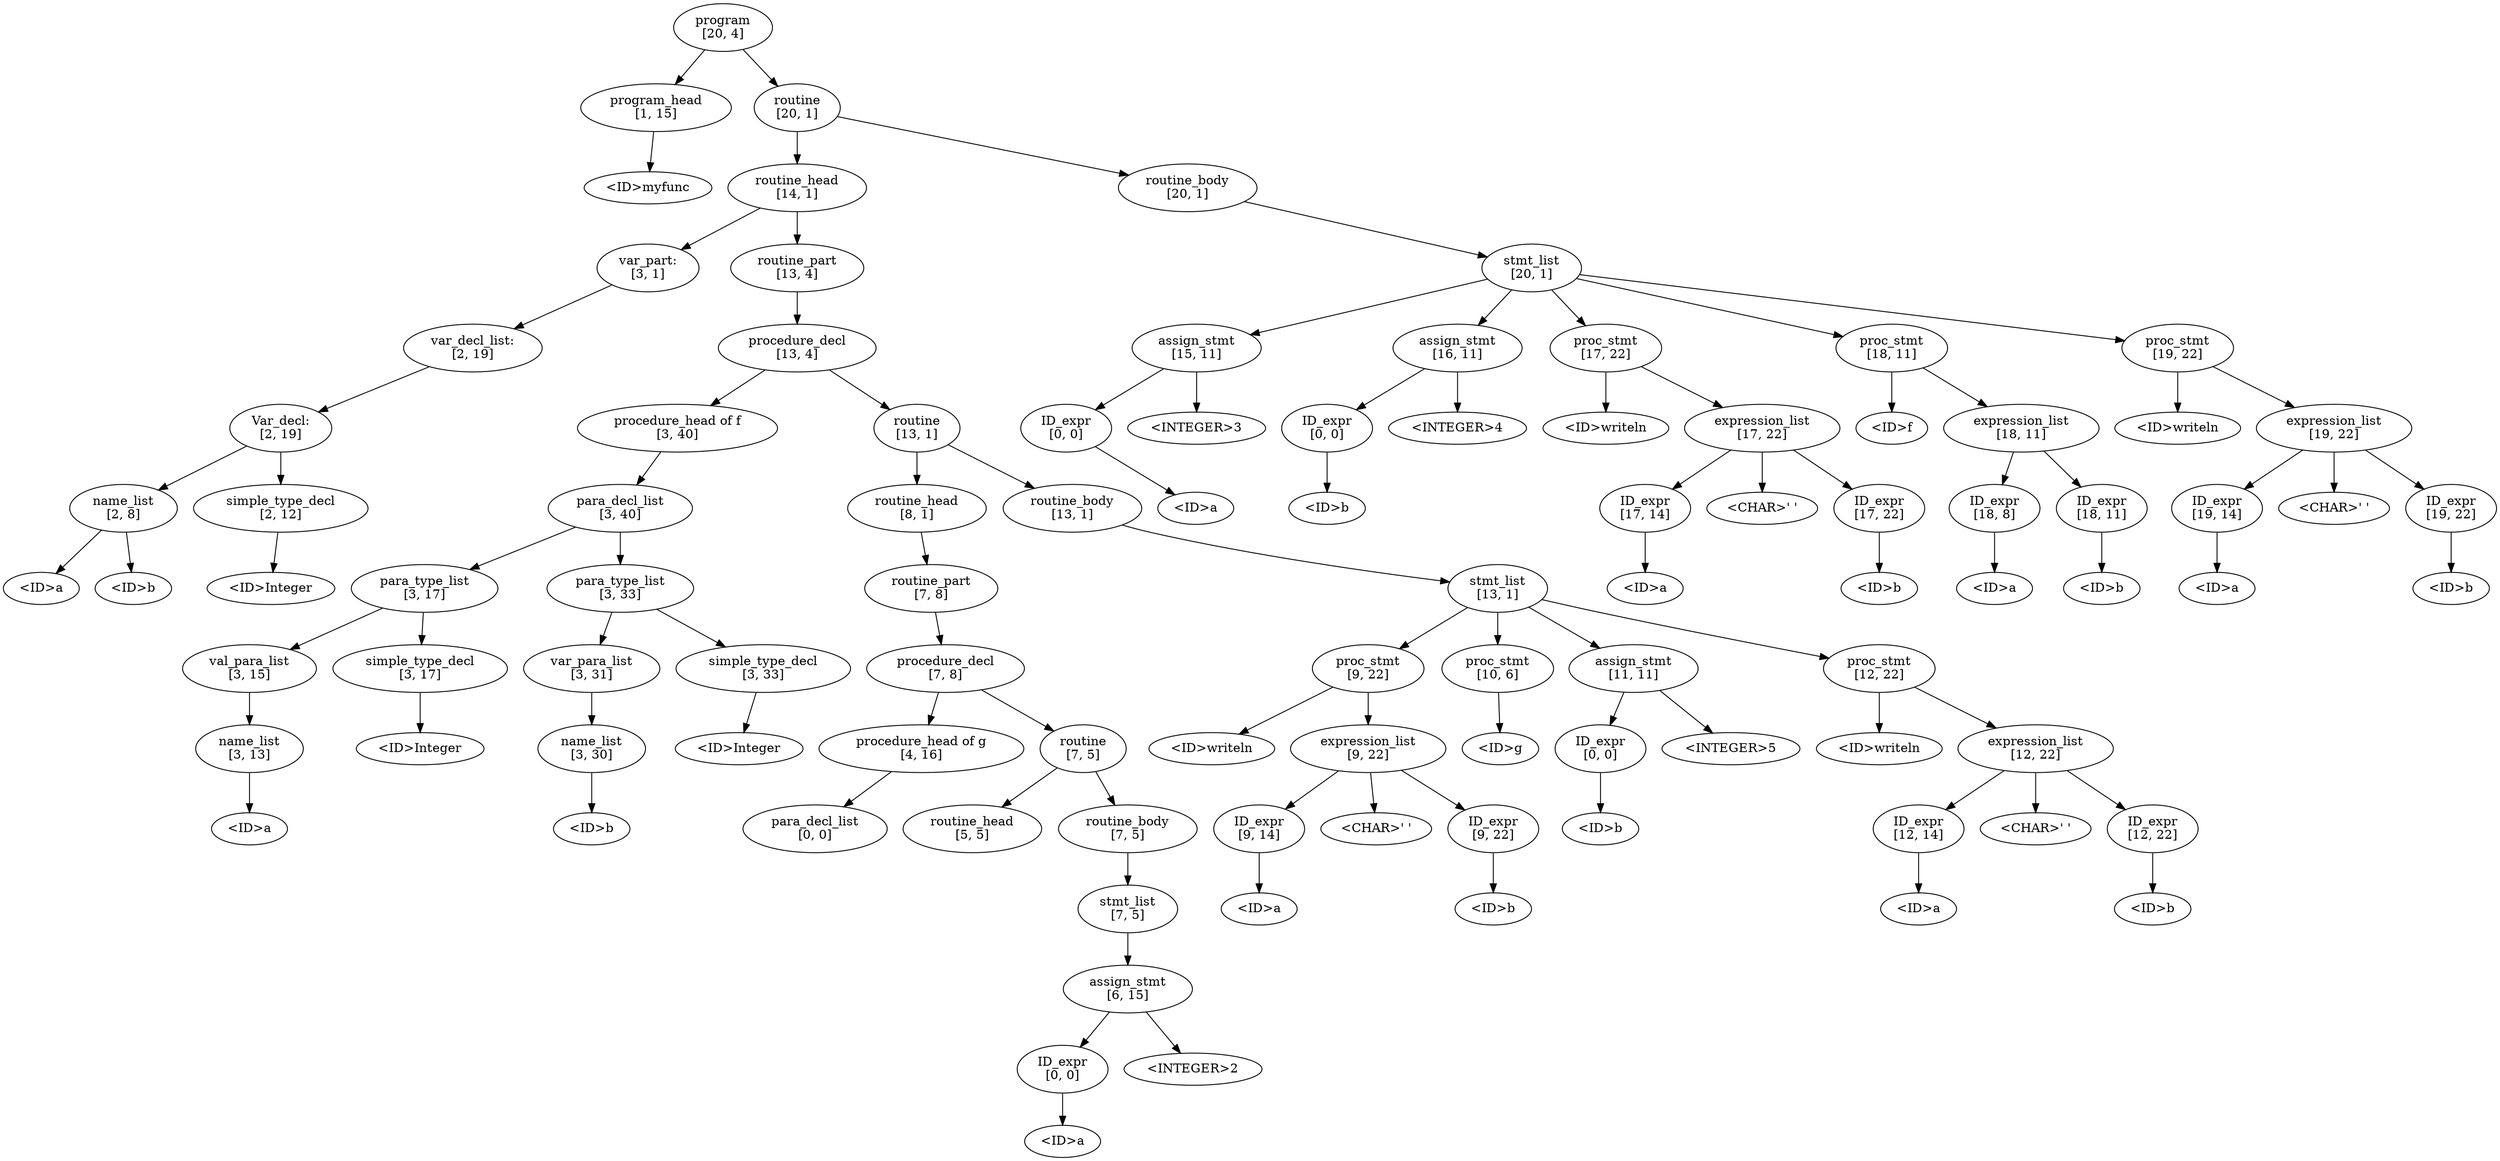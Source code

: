 digraph g {
	node_0->node_1;
	node_1->node_2;
	node_0->node_3;
	node_3->node_4;
	node_4->node_5;
	node_5->node_6;
	node_6->node_7;
	node_7->node_8;
	node_8->node_9;
	node_8->node_10;
	node_7->node_11;
	node_11->node_12;
	node_4->node_13;
	node_13->node_14;
	node_14->node_15;
	node_15->node_16;
	node_16->node_17;
	node_17->node_18;
	node_18->node_19;
	node_19->node_20;
	node_17->node_21;
	node_21->node_22;
	node_16->node_23;
	node_23->node_24;
	node_24->node_25;
	node_25->node_26;
	node_23->node_27;
	node_27->node_28;
	node_14->node_29;
	node_29->node_30;
	node_30->node_31;
	node_31->node_32;
	node_32->node_33;
	node_33->node_34;
	node_32->node_35;
	node_35->node_36;
	node_35->node_37;
	node_37->node_38;
	node_38->node_39;
	node_39->node_40;
	node_40->node_41;
	node_39->node_42;
	node_29->node_43;
	node_43->node_44;
	node_44->node_45;
	node_45->node_46;
	node_45->node_47;
	node_47->node_48;
	node_48->node_49;
	node_47->node_50;
	node_47->node_51;
	node_51->node_52;
	node_44->node_53;
	node_53->node_54;
	node_44->node_55;
	node_55->node_56;
	node_56->node_57;
	node_55->node_58;
	node_44->node_59;
	node_59->node_60;
	node_59->node_61;
	node_61->node_62;
	node_62->node_63;
	node_61->node_64;
	node_61->node_65;
	node_65->node_66;
	node_3->node_67;
	node_67->node_68;
	node_68->node_69;
	node_69->node_70;
	node_70->node_71;
	node_69->node_72;
	node_68->node_73;
	node_73->node_74;
	node_74->node_75;
	node_73->node_76;
	node_68->node_77;
	node_77->node_78;
	node_77->node_79;
	node_79->node_80;
	node_80->node_81;
	node_79->node_82;
	node_79->node_83;
	node_83->node_84;
	node_68->node_85;
	node_85->node_86;
	node_85->node_87;
	node_87->node_88;
	node_88->node_89;
	node_87->node_90;
	node_90->node_91;
	node_68->node_92;
	node_92->node_93;
	node_92->node_94;
	node_94->node_95;
	node_95->node_96;
	node_94->node_97;
	node_94->node_98;
	node_98->node_99;
	node_0[label="program\n[20, 4]"];
	node_1[label="program_head\n[1, 15]"];
	node_2[label="<ID>myfunc"];
	node_3[label="routine\n[20, 1]"];
	node_4[label="routine_head\n[14, 1]"];
	node_5[label="var_part:\n[3, 1]"];
	node_6[label="var_decl_list:\n[2, 19]"];
	node_7[label="Var_decl:\n[2, 19]"];
	node_8[label="name_list\n[2, 8]"];
	node_9[label="<ID>a"];
	node_10[label="<ID>b"];
	node_11[label="simple_type_decl\n[2, 12]"];
	node_12[label="<ID>Integer"];
	node_13[label="routine_part\n[13, 4]"];
	node_14[label="procedure_decl\n[13, 4]"];
	node_15[label="procedure_head of f\n[3, 40]"];
	node_16[label="para_decl_list\n[3, 40]"];
	node_17[label="para_type_list\n[3, 17]"];
	node_18[label="val_para_list\n[3, 15]"];
	node_19[label="name_list\n[3, 13]"];
	node_20[label="<ID>a"];
	node_21[label="simple_type_decl\n[3, 17]"];
	node_22[label="<ID>Integer"];
	node_23[label="para_type_list\n[3, 33]"];
	node_24[label="var_para_list\n[3, 31]"];
	node_25[label="name_list\n[3, 30]"];
	node_26[label="<ID>b"];
	node_27[label="simple_type_decl\n[3, 33]"];
	node_28[label="<ID>Integer"];
	node_29[label="routine\n[13, 1]"];
	node_30[label="routine_head\n[8, 1]"];
	node_31[label="routine_part\n[7, 8]"];
	node_32[label="procedure_decl\n[7, 8]"];
	node_33[label="procedure_head of g\n[4, 16]"];
	node_34[label="para_decl_list\n[0, 0]"];
	node_35[label="routine\n[7, 5]"];
	node_36[label="routine_head\n[5, 5]"];
	node_37[label="routine_body\n[7, 5]"];
	node_38[label="stmt_list\n[7, 5]"];
	node_39[label="assign_stmt\n[6, 15]"];
	node_40[label="ID_expr\n[0, 0]"];
	node_41[label="<ID>a"];
	node_42[label="<INTEGER>2"];
	node_43[label="routine_body\n[13, 1]"];
	node_44[label="stmt_list\n[13, 1]"];
	node_45[label="proc_stmt\n[9, 22]"];
	node_46[label="<ID>writeln"];
	node_47[label="expression_list\n[9, 22]"];
	node_48[label="ID_expr\n[9, 14]"];
	node_49[label="<ID>a"];
	node_50[label="<CHAR>' '"];
	node_51[label="ID_expr\n[9, 22]"];
	node_52[label="<ID>b"];
	node_53[label="proc_stmt\n[10, 6]"];
	node_54[label="<ID>g"];
	node_55[label="assign_stmt\n[11, 11]"];
	node_56[label="ID_expr\n[0, 0]"];
	node_57[label="<ID>b"];
	node_58[label="<INTEGER>5"];
	node_59[label="proc_stmt\n[12, 22]"];
	node_60[label="<ID>writeln"];
	node_61[label="expression_list\n[12, 22]"];
	node_62[label="ID_expr\n[12, 14]"];
	node_63[label="<ID>a"];
	node_64[label="<CHAR>' '"];
	node_65[label="ID_expr\n[12, 22]"];
	node_66[label="<ID>b"];
	node_67[label="routine_body\n[20, 1]"];
	node_68[label="stmt_list\n[20, 1]"];
	node_69[label="assign_stmt\n[15, 11]"];
	node_70[label="ID_expr\n[0, 0]"];
	node_71[label="<ID>a"];
	node_72[label="<INTEGER>3"];
	node_73[label="assign_stmt\n[16, 11]"];
	node_74[label="ID_expr\n[0, 0]"];
	node_75[label="<ID>b"];
	node_76[label="<INTEGER>4"];
	node_77[label="proc_stmt\n[17, 22]"];
	node_78[label="<ID>writeln"];
	node_79[label="expression_list\n[17, 22]"];
	node_80[label="ID_expr\n[17, 14]"];
	node_81[label="<ID>a"];
	node_82[label="<CHAR>' '"];
	node_83[label="ID_expr\n[17, 22]"];
	node_84[label="<ID>b"];
	node_85[label="proc_stmt\n[18, 11]"];
	node_86[label="<ID>f"];
	node_87[label="expression_list\n[18, 11]"];
	node_88[label="ID_expr\n[18, 8]"];
	node_89[label="<ID>a"];
	node_90[label="ID_expr\n[18, 11]"];
	node_91[label="<ID>b"];
	node_92[label="proc_stmt\n[19, 22]"];
	node_93[label="<ID>writeln"];
	node_94[label="expression_list\n[19, 22]"];
	node_95[label="ID_expr\n[19, 14]"];
	node_96[label="<ID>a"];
	node_97[label="<CHAR>' '"];
	node_98[label="ID_expr\n[19, 22]"];
	node_99[label="<ID>b"];
}